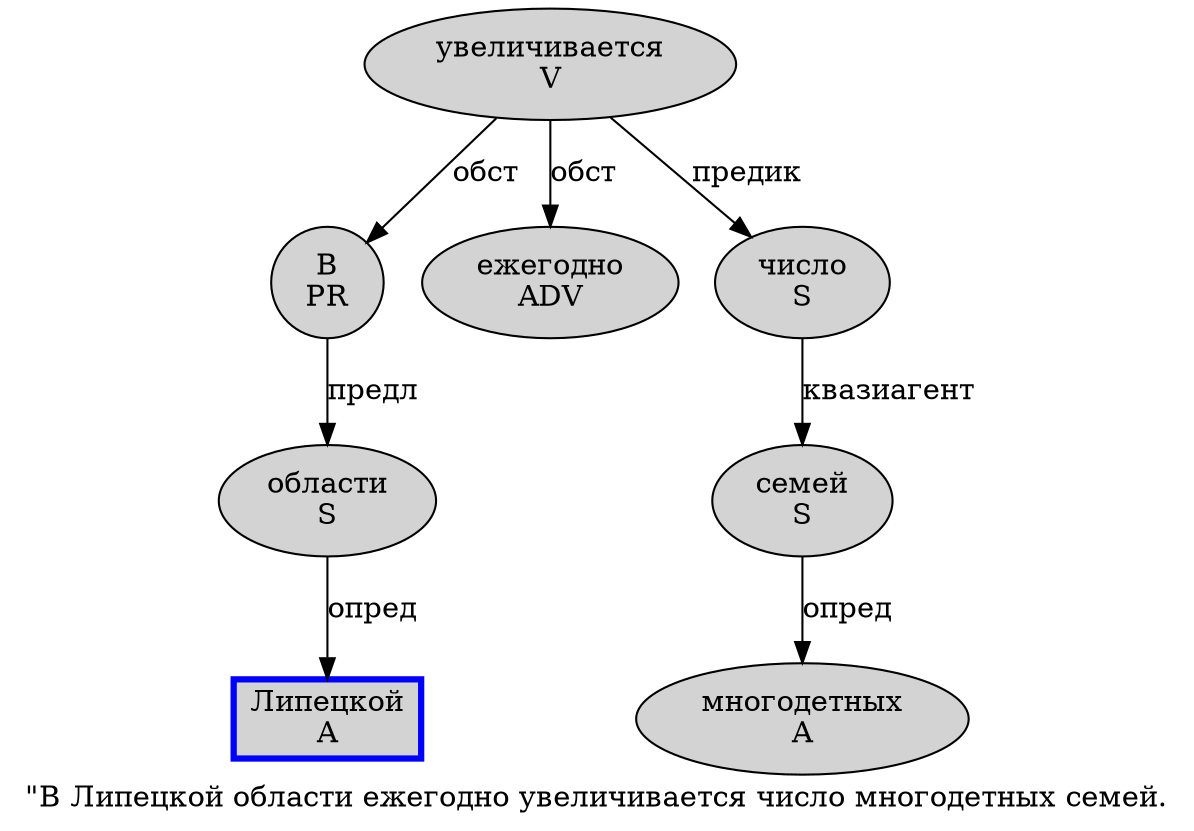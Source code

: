 digraph SENTENCE_463 {
	graph [label="\"В Липецкой области ежегодно увеличивается число многодетных семей."]
	node [style=filled]
		1 [label="В
PR" color="" fillcolor=lightgray penwidth=1 shape=ellipse]
		2 [label="Липецкой
A" color=blue fillcolor=lightgray penwidth=3 shape=box]
		3 [label="области
S" color="" fillcolor=lightgray penwidth=1 shape=ellipse]
		4 [label="ежегодно
ADV" color="" fillcolor=lightgray penwidth=1 shape=ellipse]
		5 [label="увеличивается
V" color="" fillcolor=lightgray penwidth=1 shape=ellipse]
		6 [label="число
S" color="" fillcolor=lightgray penwidth=1 shape=ellipse]
		7 [label="многодетных
A" color="" fillcolor=lightgray penwidth=1 shape=ellipse]
		8 [label="семей
S" color="" fillcolor=lightgray penwidth=1 shape=ellipse]
			1 -> 3 [label="предл"]
			3 -> 2 [label="опред"]
			5 -> 1 [label="обст"]
			5 -> 4 [label="обст"]
			5 -> 6 [label="предик"]
			8 -> 7 [label="опред"]
			6 -> 8 [label="квазиагент"]
}